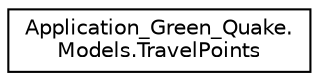 digraph "Graphical Class Hierarchy"
{
 // LATEX_PDF_SIZE
  edge [fontname="Helvetica",fontsize="10",labelfontname="Helvetica",labelfontsize="10"];
  node [fontname="Helvetica",fontsize="10",shape=record];
  rankdir="LR";
  Node0 [label="Application_Green_Quake.\lModels.TravelPoints",height=0.2,width=0.4,color="black", fillcolor="white", style="filled",URL="$class_application___green___quake_1_1_models_1_1_travel_points.html",tooltip=" "];
}
